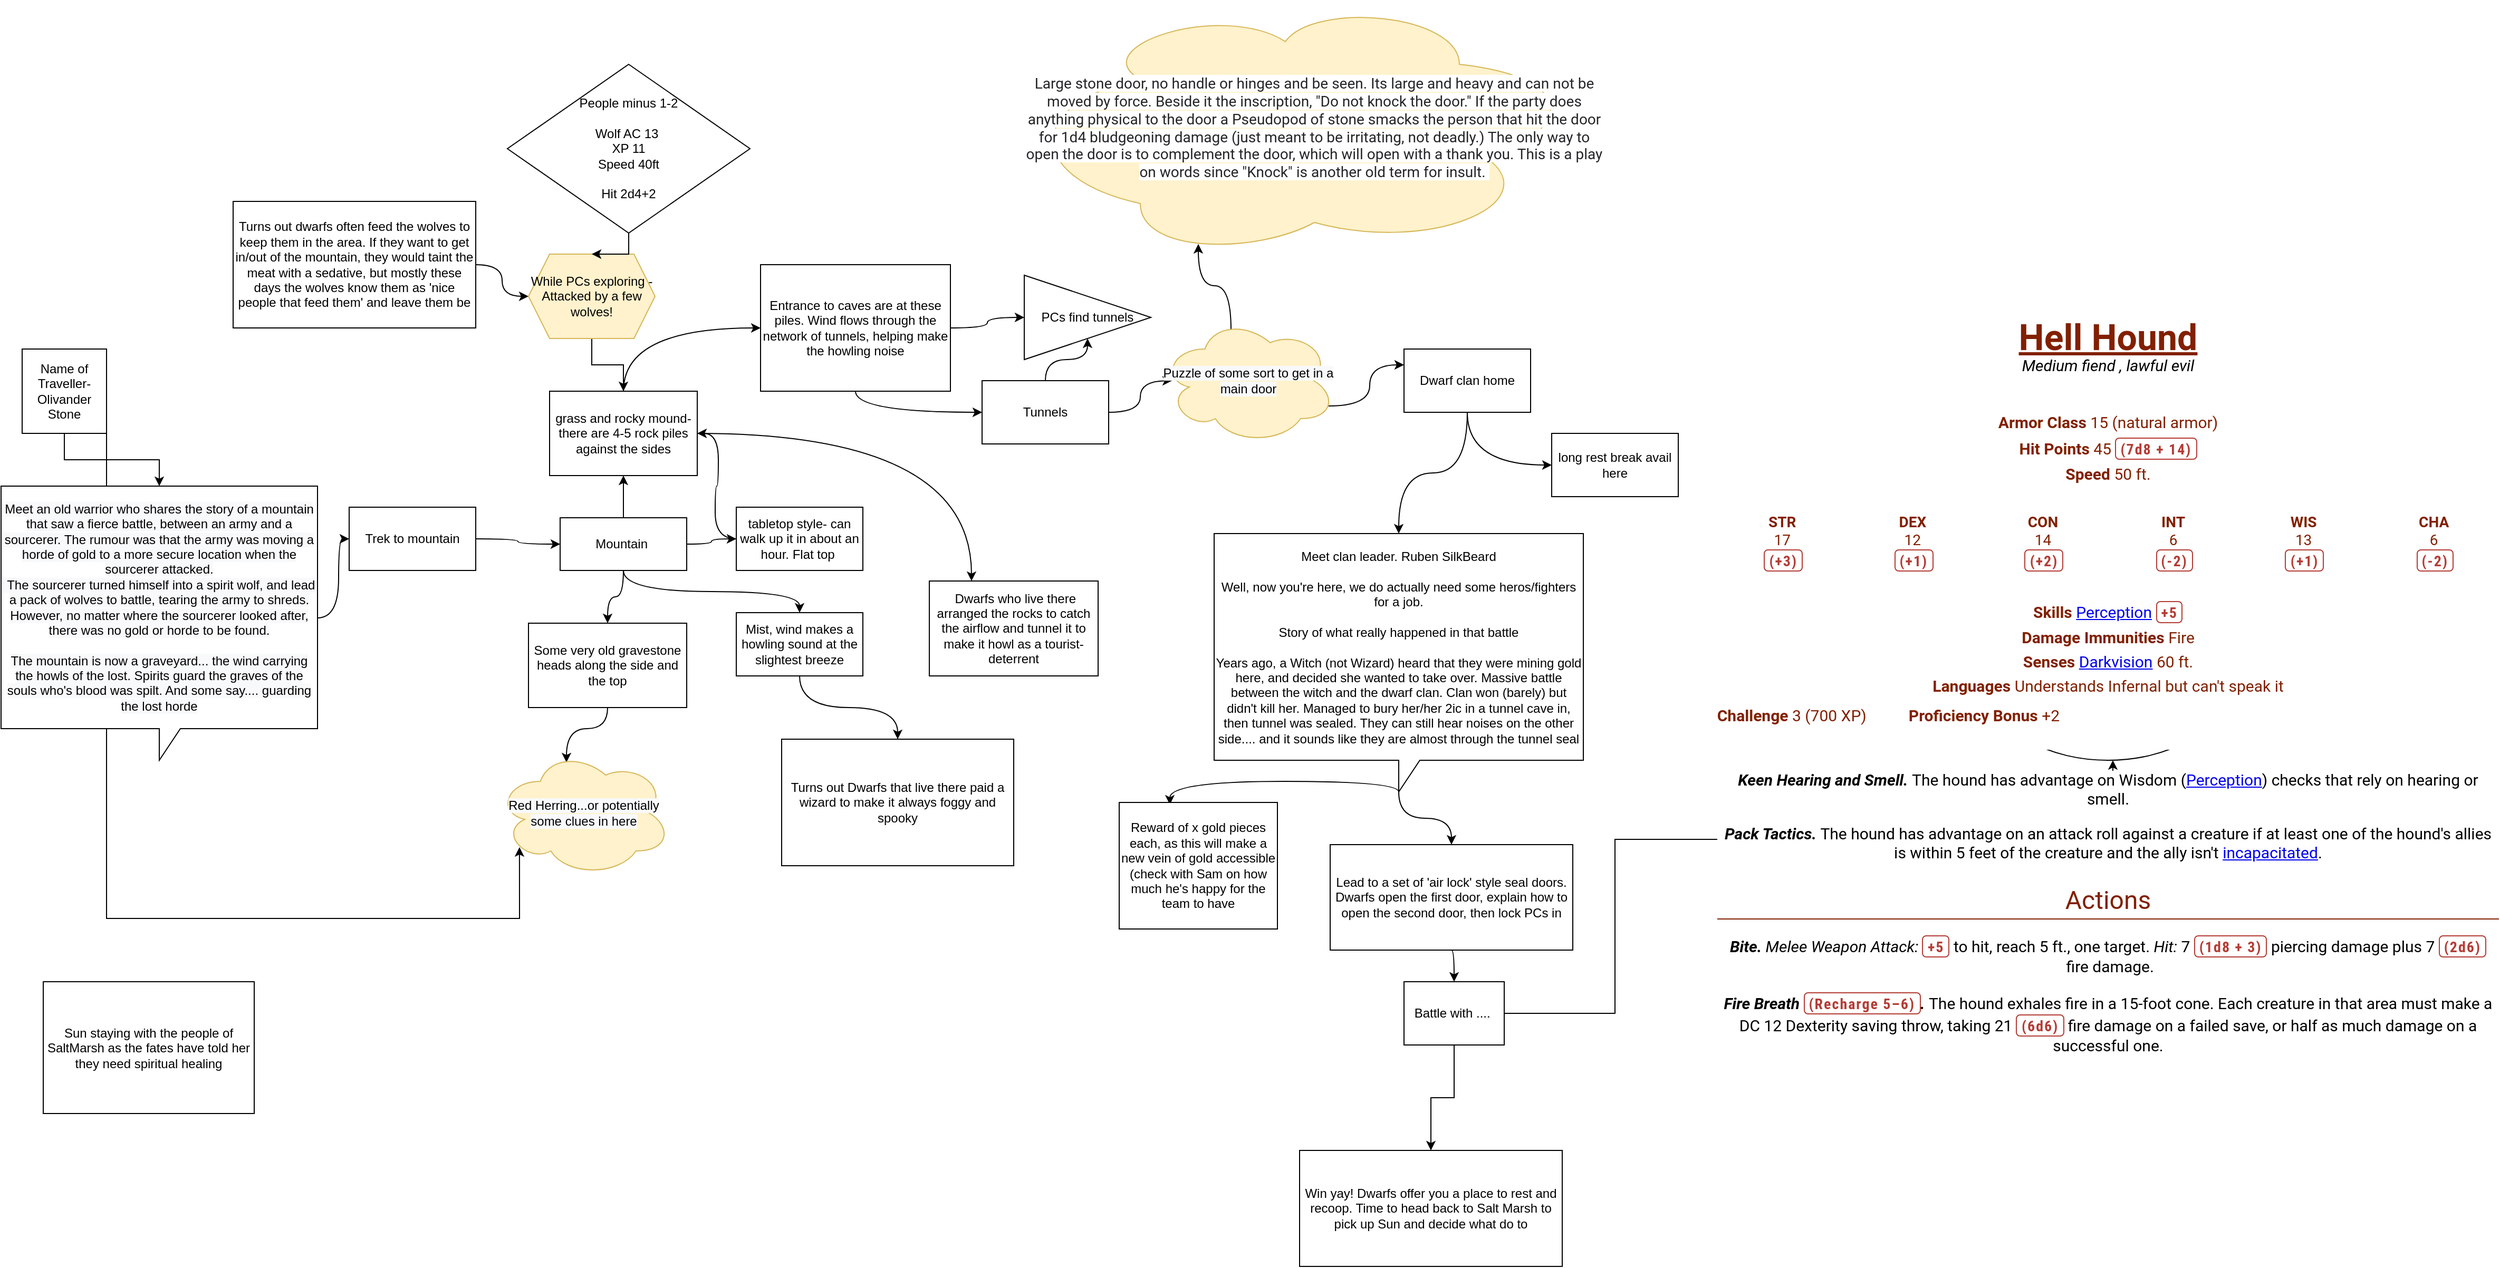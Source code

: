 <mxfile version="17.1.2" type="github">
  <diagram id="DZgxZvmLrZTOhhlUp9DQ" name="Page-1">
    <mxGraphModel dx="1635" dy="2036" grid="1" gridSize="10" guides="1" tooltips="1" connect="1" arrows="1" fold="1" page="1" pageScale="1" pageWidth="827" pageHeight="1169" math="0" shadow="0">
      <root>
        <mxCell id="0" />
        <mxCell id="1" parent="0" />
        <mxCell id="25u9K3X81Mbi-f4htGCc-3" style="edgeStyle=orthogonalEdgeStyle;rounded=0;orthogonalLoop=1;jettySize=auto;html=1;exitX=1;exitY=0.75;exitDx=0;exitDy=0;entryX=0.13;entryY=0.77;entryDx=0;entryDy=0;entryPerimeter=0;" edge="1" parent="1" source="25u9K3X81Mbi-f4htGCc-1" target="lT_rciikWXpVZR0L5w_a-26">
          <mxGeometry relative="1" as="geometry">
            <Array as="points">
              <mxPoint x="110" y="480" />
              <mxPoint x="502" y="480" />
            </Array>
          </mxGeometry>
        </mxCell>
        <mxCell id="lT_rciikWXpVZR0L5w_a-5" style="edgeStyle=orthogonalEdgeStyle;rounded=0;orthogonalLoop=1;jettySize=auto;html=1;exitX=0;exitY=0;exitDx=300;exitDy=125;entryX=0;entryY=0.5;entryDx=0;entryDy=0;curved=1;exitPerimeter=0;" parent="1" source="lT_rciikWXpVZR0L5w_a-31" target="lT_rciikWXpVZR0L5w_a-2" edge="1">
          <mxGeometry relative="1" as="geometry">
            <mxPoint x="300" y="155" as="sourcePoint" />
          </mxGeometry>
        </mxCell>
        <mxCell id="lT_rciikWXpVZR0L5w_a-6" style="edgeStyle=orthogonalEdgeStyle;rounded=0;orthogonalLoop=1;jettySize=auto;html=1;exitX=1;exitY=0.5;exitDx=0;exitDy=0;entryX=0;entryY=0.5;entryDx=0;entryDy=0;curved=1;" parent="1" source="lT_rciikWXpVZR0L5w_a-2" target="lT_rciikWXpVZR0L5w_a-7" edge="1">
          <mxGeometry relative="1" as="geometry">
            <mxPoint x="500" y="120" as="targetPoint" />
          </mxGeometry>
        </mxCell>
        <mxCell id="lT_rciikWXpVZR0L5w_a-2" value="&amp;nbsp;Trek to mountain&amp;nbsp;" style="whiteSpace=wrap;html=1;" parent="1" vertex="1">
          <mxGeometry x="340" y="90" width="120" height="60" as="geometry" />
        </mxCell>
        <mxCell id="lT_rciikWXpVZR0L5w_a-18" style="edgeStyle=orthogonalEdgeStyle;curved=1;rounded=0;orthogonalLoop=1;jettySize=auto;html=1;exitX=0.5;exitY=0;exitDx=0;exitDy=0;entryX=0;entryY=0.5;entryDx=0;entryDy=0;" parent="1" source="lT_rciikWXpVZR0L5w_a-3" target="lT_rciikWXpVZR0L5w_a-17" edge="1">
          <mxGeometry relative="1" as="geometry" />
        </mxCell>
        <mxCell id="lT_rciikWXpVZR0L5w_a-20" style="edgeStyle=orthogonalEdgeStyle;curved=1;rounded=0;orthogonalLoop=1;jettySize=auto;html=1;exitX=1;exitY=0.5;exitDx=0;exitDy=0;entryX=0.25;entryY=0;entryDx=0;entryDy=0;" parent="1" source="lT_rciikWXpVZR0L5w_a-3" target="lT_rciikWXpVZR0L5w_a-19" edge="1">
          <mxGeometry relative="1" as="geometry" />
        </mxCell>
        <mxCell id="lT_rciikWXpVZR0L5w_a-3" value="grass and rocky mound- there are 4-5 rock piles against the sides" style="whiteSpace=wrap;html=1;" parent="1" vertex="1">
          <mxGeometry x="530" y="-20" width="140" height="80" as="geometry" />
        </mxCell>
        <mxCell id="lT_rciikWXpVZR0L5w_a-25" style="edgeStyle=orthogonalEdgeStyle;curved=1;rounded=0;orthogonalLoop=1;jettySize=auto;html=1;exitX=0.5;exitY=1;exitDx=0;exitDy=0;entryX=0.4;entryY=0.1;entryDx=0;entryDy=0;entryPerimeter=0;" parent="1" source="lT_rciikWXpVZR0L5w_a-4" target="lT_rciikWXpVZR0L5w_a-26" edge="1">
          <mxGeometry relative="1" as="geometry">
            <mxPoint x="585" y="320" as="targetPoint" />
          </mxGeometry>
        </mxCell>
        <mxCell id="lT_rciikWXpVZR0L5w_a-4" value="Some very old gravestone heads along the side and the top" style="whiteSpace=wrap;html=1;" parent="1" vertex="1">
          <mxGeometry x="510" y="200" width="150" height="80" as="geometry" />
        </mxCell>
        <mxCell id="lT_rciikWXpVZR0L5w_a-11" style="edgeStyle=orthogonalEdgeStyle;rounded=0;orthogonalLoop=1;jettySize=auto;html=1;entryX=0.5;entryY=1;entryDx=0;entryDy=0;" parent="1" source="lT_rciikWXpVZR0L5w_a-7" target="lT_rciikWXpVZR0L5w_a-3" edge="1">
          <mxGeometry relative="1" as="geometry" />
        </mxCell>
        <mxCell id="lT_rciikWXpVZR0L5w_a-12" style="edgeStyle=orthogonalEdgeStyle;rounded=0;orthogonalLoop=1;jettySize=auto;html=1;exitX=1;exitY=0.5;exitDx=0;exitDy=0;entryX=0;entryY=0.5;entryDx=0;entryDy=0;curved=1;" parent="1" source="lT_rciikWXpVZR0L5w_a-7" target="lT_rciikWXpVZR0L5w_a-8" edge="1">
          <mxGeometry relative="1" as="geometry" />
        </mxCell>
        <mxCell id="lT_rciikWXpVZR0L5w_a-13" style="edgeStyle=orthogonalEdgeStyle;curved=1;rounded=0;orthogonalLoop=1;jettySize=auto;html=1;exitX=0.5;exitY=1;exitDx=0;exitDy=0;" parent="1" source="lT_rciikWXpVZR0L5w_a-7" target="lT_rciikWXpVZR0L5w_a-9" edge="1">
          <mxGeometry relative="1" as="geometry" />
        </mxCell>
        <mxCell id="lT_rciikWXpVZR0L5w_a-14" style="edgeStyle=orthogonalEdgeStyle;curved=1;rounded=0;orthogonalLoop=1;jettySize=auto;html=1;exitX=0.5;exitY=1;exitDx=0;exitDy=0;entryX=0.5;entryY=0;entryDx=0;entryDy=0;" parent="1" source="lT_rciikWXpVZR0L5w_a-7" target="lT_rciikWXpVZR0L5w_a-4" edge="1">
          <mxGeometry relative="1" as="geometry" />
        </mxCell>
        <mxCell id="lT_rciikWXpVZR0L5w_a-7" value="Mountain&amp;nbsp;" style="whiteSpace=wrap;html=1;" parent="1" vertex="1">
          <mxGeometry x="540" y="100" width="120" height="50" as="geometry" />
        </mxCell>
        <mxCell id="lT_rciikWXpVZR0L5w_a-10" style="edgeStyle=orthogonalEdgeStyle;rounded=0;orthogonalLoop=1;jettySize=auto;html=1;entryX=1;entryY=0.5;entryDx=0;entryDy=0;curved=1;" parent="1" source="lT_rciikWXpVZR0L5w_a-8" target="lT_rciikWXpVZR0L5w_a-3" edge="1">
          <mxGeometry relative="1" as="geometry" />
        </mxCell>
        <mxCell id="lT_rciikWXpVZR0L5w_a-8" value="&lt;span&gt;tabletop style- can walk up it in about an hour. Flat top&amp;nbsp;&lt;/span&gt;" style="whiteSpace=wrap;html=1;" parent="1" vertex="1">
          <mxGeometry x="707" y="90" width="120" height="60" as="geometry" />
        </mxCell>
        <mxCell id="lT_rciikWXpVZR0L5w_a-16" style="edgeStyle=orthogonalEdgeStyle;curved=1;rounded=0;orthogonalLoop=1;jettySize=auto;html=1;exitX=0.5;exitY=1;exitDx=0;exitDy=0;" parent="1" source="lT_rciikWXpVZR0L5w_a-9" target="lT_rciikWXpVZR0L5w_a-15" edge="1">
          <mxGeometry relative="1" as="geometry" />
        </mxCell>
        <mxCell id="lT_rciikWXpVZR0L5w_a-9" value="&lt;span&gt;Mist, wind makes a howling sound at the slightest breeze&lt;/span&gt;" style="whiteSpace=wrap;html=1;" parent="1" vertex="1">
          <mxGeometry x="707" y="190" width="120" height="60" as="geometry" />
        </mxCell>
        <mxCell id="lT_rciikWXpVZR0L5w_a-15" value="Turns out Dwarfs that live there paid a wizard to make it always foggy and spooky" style="whiteSpace=wrap;html=1;" parent="1" vertex="1">
          <mxGeometry x="750" y="310" width="220" height="120" as="geometry" />
        </mxCell>
        <mxCell id="lT_rciikWXpVZR0L5w_a-29" style="edgeStyle=orthogonalEdgeStyle;curved=1;rounded=0;orthogonalLoop=1;jettySize=auto;html=1;exitX=1;exitY=0.5;exitDx=0;exitDy=0;entryX=0;entryY=0.5;entryDx=0;entryDy=0;" parent="1" source="lT_rciikWXpVZR0L5w_a-17" target="lT_rciikWXpVZR0L5w_a-33" edge="1">
          <mxGeometry relative="1" as="geometry">
            <mxPoint x="960" y="-80" as="targetPoint" />
          </mxGeometry>
        </mxCell>
        <mxCell id="lT_rciikWXpVZR0L5w_a-34" style="edgeStyle=orthogonalEdgeStyle;curved=1;rounded=0;orthogonalLoop=1;jettySize=auto;html=1;exitX=0.5;exitY=1;exitDx=0;exitDy=0;entryX=0;entryY=0.5;entryDx=0;entryDy=0;" parent="1" source="lT_rciikWXpVZR0L5w_a-17" target="lT_rciikWXpVZR0L5w_a-32" edge="1">
          <mxGeometry relative="1" as="geometry" />
        </mxCell>
        <mxCell id="lT_rciikWXpVZR0L5w_a-17" value="Entrance to caves are at these piles. Wind flows through the network of tunnels, helping make the howling noise" style="whiteSpace=wrap;html=1;" parent="1" vertex="1">
          <mxGeometry x="730" y="-140" width="180" height="120" as="geometry" />
        </mxCell>
        <mxCell id="lT_rciikWXpVZR0L5w_a-19" value="&lt;span&gt;&amp;nbsp;Dwarfs who live there arranged the rocks to catch the airflow and tunnel it to make it howl as a tourist-deterrent&lt;/span&gt;" style="whiteSpace=wrap;html=1;" parent="1" vertex="1">
          <mxGeometry x="890" y="160" width="160" height="90" as="geometry" />
        </mxCell>
        <mxCell id="BI6YwM43zffdEftrSmB3-3" style="edgeStyle=orthogonalEdgeStyle;rounded=0;orthogonalLoop=1;jettySize=auto;html=1;exitX=0.5;exitY=1;exitDx=0;exitDy=0;entryX=0.5;entryY=0;entryDx=0;entryDy=0;" parent="1" source="lT_rciikWXpVZR0L5w_a-22" target="lT_rciikWXpVZR0L5w_a-3" edge="1">
          <mxGeometry relative="1" as="geometry" />
        </mxCell>
        <mxCell id="lT_rciikWXpVZR0L5w_a-22" value="While PCs exploring - Attacked by a few wolves!" style="shape=hexagon;perimeter=hexagonPerimeter2;whiteSpace=wrap;html=1;fixedSize=1;fillColor=#fff2cc;strokeColor=#d6b656;" parent="1" vertex="1">
          <mxGeometry x="510" y="-150" width="120" height="80" as="geometry" />
        </mxCell>
        <mxCell id="lT_rciikWXpVZR0L5w_a-26" value="&lt;span style=&quot;color: rgb(0, 0, 0); font-family: helvetica; font-size: 12px; font-style: normal; font-weight: 400; letter-spacing: normal; text-align: center; text-indent: 0px; text-transform: none; word-spacing: 0px; background-color: rgb(248, 249, 250); display: inline; float: none;&quot;&gt;Red Herring...or potentially some clues in here&lt;/span&gt;" style="ellipse;shape=cloud;whiteSpace=wrap;html=1;fillColor=#fff2cc;strokeColor=#d6b656;" parent="1" vertex="1">
          <mxGeometry x="480" y="320" width="165" height="120" as="geometry" />
        </mxCell>
        <mxCell id="lT_rciikWXpVZR0L5w_a-35" style="edgeStyle=orthogonalEdgeStyle;curved=1;rounded=0;orthogonalLoop=1;jettySize=auto;html=1;exitX=0.5;exitY=0;exitDx=0;exitDy=0;entryX=0.5;entryY=1;entryDx=0;entryDy=0;" parent="1" source="lT_rciikWXpVZR0L5w_a-32" target="lT_rciikWXpVZR0L5w_a-33" edge="1">
          <mxGeometry relative="1" as="geometry" />
        </mxCell>
        <mxCell id="lT_rciikWXpVZR0L5w_a-31" value="&lt;span style=&quot;color: rgb(0 , 0 , 0) ; font-family: &amp;#34;helvetica&amp;#34; ; font-size: 12px ; font-style: normal ; font-weight: 400 ; letter-spacing: normal ; text-align: center ; text-indent: 0px ; text-transform: none ; word-spacing: 0px ; background-color: rgb(248 , 249 , 250) ; display: inline ; float: none&quot;&gt;Meet an old warrior who shares the story of a mountain that saw a fierce battle, between an army and a sourcerer. The rumour was that the army was moving a horde of gold to a more secure location when the sourcerer&amp;nbsp;attacked.&lt;/span&gt;&lt;br style=&quot;color: rgb(0 , 0 , 0) ; font-family: &amp;#34;helvetica&amp;#34; ; font-size: 12px ; font-style: normal ; font-weight: 400 ; letter-spacing: normal ; text-align: center ; text-indent: 0px ; text-transform: none ; word-spacing: 0px ; background-color: rgb(248 , 249 , 250)&quot;&gt;&lt;span style=&quot;color: rgb(0 , 0 , 0) ; font-family: &amp;#34;helvetica&amp;#34; ; font-size: 12px ; font-style: normal ; font-weight: 400 ; letter-spacing: normal ; text-align: center ; text-indent: 0px ; text-transform: none ; word-spacing: 0px ; background-color: rgb(248 , 249 , 250) ; display: inline ; float: none&quot;&gt;&amp;nbsp;The sourcerer&amp;nbsp;turned himself into a spirit wolf, and lead a pack of wolves to battle, tearing the army to shreds. However, no matter where the sourcerer&amp;nbsp;looked after, there was no gold or horde to be found.&lt;/span&gt;&lt;br style=&quot;color: rgb(0 , 0 , 0) ; font-family: &amp;#34;helvetica&amp;#34; ; font-size: 12px ; font-style: normal ; font-weight: 400 ; letter-spacing: normal ; text-align: center ; text-indent: 0px ; text-transform: none ; word-spacing: 0px ; background-color: rgb(248 , 249 , 250)&quot;&gt;&lt;br style=&quot;color: rgb(0 , 0 , 0) ; font-family: &amp;#34;helvetica&amp;#34; ; font-size: 12px ; font-style: normal ; font-weight: 400 ; letter-spacing: normal ; text-align: center ; text-indent: 0px ; text-transform: none ; word-spacing: 0px ; background-color: rgb(248 , 249 , 250)&quot;&gt;&lt;span style=&quot;color: rgb(0 , 0 , 0) ; font-family: &amp;#34;helvetica&amp;#34; ; font-size: 12px ; font-style: normal ; font-weight: 400 ; letter-spacing: normal ; text-align: center ; text-indent: 0px ; text-transform: none ; word-spacing: 0px ; background-color: rgb(248 , 249 , 250) ; display: inline ; float: none&quot;&gt;The mountain is now a graveyard... the wind carrying the howls of the lost. Spirits guard the graves of the souls who&#39;s blood was spilt. And some say.... guarding the lost horde&lt;/span&gt;" style="shape=callout;whiteSpace=wrap;html=1;perimeter=calloutPerimeter;" parent="1" vertex="1">
          <mxGeometry x="10" y="70" width="300" height="260" as="geometry" />
        </mxCell>
        <mxCell id="lT_rciikWXpVZR0L5w_a-40" style="edgeStyle=orthogonalEdgeStyle;curved=1;rounded=0;orthogonalLoop=1;jettySize=auto;html=1;exitX=1;exitY=0.5;exitDx=0;exitDy=0;" parent="1" source="lT_rciikWXpVZR0L5w_a-32" edge="1">
          <mxGeometry relative="1" as="geometry">
            <mxPoint x="1120" y="-30" as="targetPoint" />
          </mxGeometry>
        </mxCell>
        <mxCell id="lT_rciikWXpVZR0L5w_a-32" value="Tunnels" style="rounded=0;whiteSpace=wrap;html=1;" parent="1" vertex="1">
          <mxGeometry x="940" y="-30" width="120" height="60" as="geometry" />
        </mxCell>
        <mxCell id="lT_rciikWXpVZR0L5w_a-33" value="PCs find tunnels" style="triangle;whiteSpace=wrap;html=1;" parent="1" vertex="1">
          <mxGeometry x="980" y="-130" width="120" height="80" as="geometry" />
        </mxCell>
        <mxCell id="lT_rciikWXpVZR0L5w_a-45" style="edgeStyle=orthogonalEdgeStyle;curved=1;rounded=0;orthogonalLoop=1;jettySize=auto;html=1;exitX=0.5;exitY=1;exitDx=0;exitDy=0;entryX=0.5;entryY=0;entryDx=0;entryDy=0;entryPerimeter=0;" parent="1" source="lT_rciikWXpVZR0L5w_a-36" target="lT_rciikWXpVZR0L5w_a-37" edge="1">
          <mxGeometry relative="1" as="geometry" />
        </mxCell>
        <mxCell id="lT_rciikWXpVZR0L5w_a-50" style="edgeStyle=orthogonalEdgeStyle;curved=1;rounded=0;orthogonalLoop=1;jettySize=auto;html=1;exitX=0.5;exitY=1;exitDx=0;exitDy=0;entryX=0;entryY=0.5;entryDx=0;entryDy=0;" parent="1" source="lT_rciikWXpVZR0L5w_a-36" target="lT_rciikWXpVZR0L5w_a-49" edge="1">
          <mxGeometry relative="1" as="geometry" />
        </mxCell>
        <mxCell id="lT_rciikWXpVZR0L5w_a-36" value="Dwarf clan home" style="rounded=0;whiteSpace=wrap;html=1;" parent="1" vertex="1">
          <mxGeometry x="1340" y="-60" width="120" height="60" as="geometry" />
        </mxCell>
        <mxCell id="lT_rciikWXpVZR0L5w_a-47" style="edgeStyle=orthogonalEdgeStyle;curved=1;rounded=0;orthogonalLoop=1;jettySize=auto;html=1;exitX=0;exitY=0;exitDx=175;exitDy=245;exitPerimeter=0;entryX=0.32;entryY=0.017;entryDx=0;entryDy=0;entryPerimeter=0;" parent="1" source="lT_rciikWXpVZR0L5w_a-37" target="lT_rciikWXpVZR0L5w_a-46" edge="1">
          <mxGeometry relative="1" as="geometry">
            <Array as="points">
              <mxPoint x="1335" y="350" />
              <mxPoint x="1118" y="350" />
            </Array>
          </mxGeometry>
        </mxCell>
        <mxCell id="lT_rciikWXpVZR0L5w_a-53" style="edgeStyle=orthogonalEdgeStyle;curved=1;rounded=0;orthogonalLoop=1;jettySize=auto;html=1;exitX=0;exitY=0;exitDx=175;exitDy=245;exitPerimeter=0;entryX=0.5;entryY=0;entryDx=0;entryDy=0;" parent="1" source="lT_rciikWXpVZR0L5w_a-37" target="lT_rciikWXpVZR0L5w_a-51" edge="1">
          <mxGeometry relative="1" as="geometry" />
        </mxCell>
        <mxCell id="lT_rciikWXpVZR0L5w_a-37" value="Meet clan leader. Ruben SilkBeard&lt;br&gt;&lt;br&gt;Well, now you&#39;re here, we do actually need some heros/fighters for a job.&lt;br&gt;&lt;br&gt;Story of what really happened in that battle&lt;br&gt;&lt;br&gt;Years ago, a Witch (not Wizard) heard that they were mining gold here, and decided she wanted to take over. Massive battle between the witch and the dwarf clan. Clan won (barely) but didn&#39;t kill her. Managed to bury her/her 2ic in a tunnel cave in, then tunnel was sealed. They can still hear noises on the other side.... and it sounds like they are almost through the tunnel seal" style="shape=callout;whiteSpace=wrap;html=1;perimeter=calloutPerimeter;" parent="1" vertex="1">
          <mxGeometry x="1160" y="115" width="350" height="245" as="geometry" />
        </mxCell>
        <mxCell id="lT_rciikWXpVZR0L5w_a-39" style="edgeStyle=orthogonalEdgeStyle;curved=1;rounded=0;orthogonalLoop=1;jettySize=auto;html=1;exitX=1;exitY=0.5;exitDx=0;exitDy=0;" parent="1" source="lT_rciikWXpVZR0L5w_a-38" target="lT_rciikWXpVZR0L5w_a-22" edge="1">
          <mxGeometry relative="1" as="geometry" />
        </mxCell>
        <mxCell id="lT_rciikWXpVZR0L5w_a-38" value="Turns out dwarfs often feed the wolves to keep them in the area. If they want to get in/out of the mountain, they would taint the meat with a sedative, but mostly these days the wolves know them as &#39;nice people that feed them&#39; and leave them be" style="rounded=0;whiteSpace=wrap;html=1;" parent="1" vertex="1">
          <mxGeometry x="230" y="-200" width="230" height="120" as="geometry" />
        </mxCell>
        <mxCell id="lT_rciikWXpVZR0L5w_a-42" style="edgeStyle=orthogonalEdgeStyle;curved=1;rounded=0;orthogonalLoop=1;jettySize=auto;html=1;exitX=0.96;exitY=0.7;exitDx=0;exitDy=0;exitPerimeter=0;entryX=0;entryY=0.25;entryDx=0;entryDy=0;" parent="1" source="lT_rciikWXpVZR0L5w_a-41" target="lT_rciikWXpVZR0L5w_a-36" edge="1">
          <mxGeometry relative="1" as="geometry" />
        </mxCell>
        <mxCell id="lT_rciikWXpVZR0L5w_a-44" style="edgeStyle=orthogonalEdgeStyle;curved=1;rounded=0;orthogonalLoop=1;jettySize=auto;html=1;exitX=0.4;exitY=0.1;exitDx=0;exitDy=0;exitPerimeter=0;entryX=0.96;entryY=0.7;entryDx=0;entryDy=0;entryPerimeter=0;" parent="1" source="lT_rciikWXpVZR0L5w_a-41" target="lT_rciikWXpVZR0L5w_a-43" edge="1">
          <mxGeometry relative="1" as="geometry" />
        </mxCell>
        <mxCell id="lT_rciikWXpVZR0L5w_a-41" value="&lt;span style=&quot;color: rgb(0 , 0 , 0) ; font-family: &amp;#34;helvetica&amp;#34; ; font-size: 12px ; font-style: normal ; font-weight: 400 ; letter-spacing: normal ; text-align: center ; text-indent: 0px ; text-transform: none ; word-spacing: 0px ; background-color: rgb(248 , 249 , 250) ; display: inline ; float: none&quot;&gt;Puzzle of some sort to get in a main door&lt;/span&gt;" style="ellipse;shape=cloud;whiteSpace=wrap;html=1;fillColor=#fff2cc;strokeColor=#d6b656;" parent="1" vertex="1">
          <mxGeometry x="1110" y="-90" width="165" height="120" as="geometry" />
        </mxCell>
        <mxCell id="lT_rciikWXpVZR0L5w_a-43" value="&lt;span style=&quot;color: rgb(36 , 37 , 39) ; font-family: &amp;#34;roboto&amp;#34; , &amp;#34;helvetica&amp;#34; , sans-serif ; font-size: 14px ; text-align: left ; background-color: rgb(255 , 255 , 255)&quot;&gt;Large stone door, no handle or hinges and be seen. Its large and heavy and can not be moved by force. Beside it the inscription, &quot;Do not knock the door.&quot; If the party does anything physical to the door a Pseudopod of stone smacks the person that hit the door for 1d4 bludgeoning damage (just meant to be irritating, not deadly.) The only way to open the door is to complement the door, which will open with a thank you. This is a play on words since &quot;Knock&quot; is another old term for insult.&amp;nbsp;&lt;/span&gt;" style="ellipse;shape=cloud;whiteSpace=wrap;html=1;direction=south;fillColor=#fff2cc;strokeColor=#d6b656;" parent="1" vertex="1">
          <mxGeometry x="980" y="-390" width="550" height="240" as="geometry" />
        </mxCell>
        <mxCell id="lT_rciikWXpVZR0L5w_a-46" value="Reward of x gold pieces each, as this will make a new vein of gold accessible (check with Sam on how much he&#39;s happy for the team to have" style="whiteSpace=wrap;html=1;" parent="1" vertex="1">
          <mxGeometry x="1070" y="370" width="150" height="120" as="geometry" />
        </mxCell>
        <mxCell id="lT_rciikWXpVZR0L5w_a-49" value="long rest break avail here" style="whiteSpace=wrap;html=1;" parent="1" vertex="1">
          <mxGeometry x="1480" y="20" width="120" height="60" as="geometry" />
        </mxCell>
        <mxCell id="lT_rciikWXpVZR0L5w_a-54" style="edgeStyle=orthogonalEdgeStyle;curved=1;rounded=0;orthogonalLoop=1;jettySize=auto;html=1;exitX=0.5;exitY=1;exitDx=0;exitDy=0;entryX=0.5;entryY=0;entryDx=0;entryDy=0;" parent="1" source="lT_rciikWXpVZR0L5w_a-51" target="lT_rciikWXpVZR0L5w_a-52" edge="1">
          <mxGeometry relative="1" as="geometry" />
        </mxCell>
        <mxCell id="lT_rciikWXpVZR0L5w_a-51" value="Lead to a set of &#39;air lock&#39; style seal doors. Dwarfs open the first door, explain how to open the second door, then lock PCs in" style="whiteSpace=wrap;html=1;" parent="1" vertex="1">
          <mxGeometry x="1270" y="410" width="230" height="100" as="geometry" />
        </mxCell>
        <mxCell id="BI6YwM43zffdEftrSmB3-7" style="edgeStyle=orthogonalEdgeStyle;rounded=0;orthogonalLoop=1;jettySize=auto;html=1;exitX=0;exitY=0.5;exitDx=0;exitDy=0;" parent="1" source="lT_rciikWXpVZR0L5w_a-52" target="BI6YwM43zffdEftrSmB3-6" edge="1">
          <mxGeometry relative="1" as="geometry">
            <Array as="points">
              <mxPoint x="1540" y="570" />
              <mxPoint x="1540" y="405" />
              <mxPoint x="2012" y="405" />
            </Array>
          </mxGeometry>
        </mxCell>
        <mxCell id="25u9K3X81Mbi-f4htGCc-6" style="edgeStyle=orthogonalEdgeStyle;rounded=0;orthogonalLoop=1;jettySize=auto;html=1;exitX=0.5;exitY=1;exitDx=0;exitDy=0;" edge="1" parent="1" source="lT_rciikWXpVZR0L5w_a-52" target="25u9K3X81Mbi-f4htGCc-5">
          <mxGeometry relative="1" as="geometry" />
        </mxCell>
        <mxCell id="lT_rciikWXpVZR0L5w_a-52" value="Battle with ....&amp;nbsp;" style="whiteSpace=wrap;html=1;" parent="1" vertex="1">
          <mxGeometry x="1340" y="540" width="95" height="60" as="geometry" />
        </mxCell>
        <mxCell id="BI6YwM43zffdEftrSmB3-2" style="edgeStyle=orthogonalEdgeStyle;rounded=0;orthogonalLoop=1;jettySize=auto;html=1;exitX=0.5;exitY=1;exitDx=0;exitDy=0;entryX=0.5;entryY=0;entryDx=0;entryDy=0;" parent="1" source="BI6YwM43zffdEftrSmB3-1" target="lT_rciikWXpVZR0L5w_a-22" edge="1">
          <mxGeometry relative="1" as="geometry" />
        </mxCell>
        <mxCell id="BI6YwM43zffdEftrSmB3-1" value="People minus 1-2&lt;br&gt;&lt;br&gt;Wolf AC 13&amp;nbsp;&lt;br&gt;XP 11&lt;br&gt;Speed 40ft&lt;br&gt;&lt;br&gt;Hit 2d4+2" style="rhombus;whiteSpace=wrap;html=1;" parent="1" vertex="1">
          <mxGeometry x="490" y="-330" width="230" height="160" as="geometry" />
        </mxCell>
        <mxCell id="BI6YwM43zffdEftrSmB3-6" value="&lt;div class=&quot;mon-stat-block__header&quot; style=&quot;box-sizing: border-box ; line-height: 1.1 ; font-family: &amp;#34;scala sans offc&amp;#34; , &amp;#34;roboto&amp;#34; , &amp;#34;open sans&amp;#34; , &amp;#34;helvetica&amp;#34; , sans-serif ; font-size: 15px ; background-color: rgb(255 , 255 , 255)&quot;&gt;&lt;div class=&quot;mon-stat-block__name&quot; style=&quot;box-sizing: border-box ; font-weight: 700 ; font-size: 34px ; font-family: &amp;#34;mrseavessmallcaps&amp;#34; , &amp;#34;roboto&amp;#34; , &amp;#34;open sans&amp;#34; , &amp;#34;helvetica&amp;#34; , sans-serif ; color: rgb(130 , 32 , 0)&quot;&gt;&lt;a class=&quot;mon-stat-block__name-link&quot; href=&quot;https://www.dndbeyond.com/monsters/hell-hound&quot; target=&quot;_blank&quot; style=&quot;box-sizing: border-box ; color: rgb(130 , 32 , 0)&quot;&gt;Hell Hound&lt;/a&gt;&lt;/div&gt;&lt;div class=&quot;mon-stat-block__meta&quot; style=&quot;box-sizing: border-box ; font-style: italic ; margin-bottom: 15px&quot;&gt;Medium fiend , lawful evil&lt;/div&gt;&lt;div class=&quot;mon-stat-block__separator&quot; style=&quot;box-sizing: border-box&quot;&gt;&lt;img class=&quot;mon-stat-block__separator-img&quot; alt=&quot;&quot; src=&quot;https://media-waterdeep.cursecdn.com/file-attachments/0/579/stat-block-header-bar.svg&quot; style=&quot;box-sizing: border-box ; max-width: 100% ; min-height: 10px&quot;&gt;&lt;/div&gt;&lt;/div&gt;&lt;div class=&quot;mon-stat-block__attributes&quot; style=&quot;box-sizing: border-box ; font-family: &amp;#34;scala sans offc&amp;#34; , &amp;#34;roboto&amp;#34; , &amp;#34;open sans&amp;#34; , &amp;#34;helvetica&amp;#34; , sans-serif ; font-size: 15px ; background-color: rgb(255 , 255 , 255)&quot;&gt;&lt;div class=&quot;mon-stat-block__attribute&quot; style=&quot;box-sizing: border-box ; margin: 5px 0px ; color: rgb(130 , 32 , 0) ; line-height: 1.2&quot;&gt;&lt;span class=&quot;mon-stat-block__attribute-label&quot; style=&quot;box-sizing: border-box ; font-weight: 700&quot;&gt;Armor Class&lt;/span&gt;&amp;nbsp;&lt;span class=&quot;mon-stat-block__attribute-value&quot; style=&quot;box-sizing: border-box&quot;&gt;&lt;span class=&quot;mon-stat-block__attribute-data-value&quot; style=&quot;box-sizing: border-box&quot;&gt;15&lt;/span&gt;&amp;nbsp;&lt;span class=&quot;mon-stat-block__attribute-data-extra&quot; style=&quot;box-sizing: border-box&quot;&gt;(natural armor)&lt;/span&gt;&lt;/span&gt;&lt;/div&gt;&lt;div class=&quot;mon-stat-block__attribute&quot; style=&quot;box-sizing: border-box ; margin: 5px 0px ; color: rgb(130 , 32 , 0) ; line-height: 1.2&quot;&gt;&lt;span class=&quot;mon-stat-block__attribute-label&quot; style=&quot;box-sizing: border-box ; font-weight: 700&quot;&gt;Hit Points&lt;/span&gt;&amp;nbsp;&lt;span class=&quot;mon-stat-block__attribute-data&quot; style=&quot;box-sizing: border-box&quot;&gt;&lt;span class=&quot;mon-stat-block__attribute-data-value&quot; style=&quot;box-sizing: border-box&quot;&gt;45&lt;/span&gt;&amp;nbsp;&lt;span class=&quot;mon-stat-block__attribute-data-extra&quot; style=&quot;box-sizing: border-box&quot;&gt;&lt;button class=&quot;integrated-dice__container&quot; style=&quot;color: rgb(180 , 60 , 53) ; border-width: 1px ; border-style: solid ; border-color: rgb(180 , 60 , 53) ; border-radius: 4px ; background-color: rgb(255 , 255 , 255) ; font-size: 14px ; font-weight: 600 ; font-family: &amp;#34;roboto condensed&amp;#34; , &amp;#34;open sans&amp;#34; , &amp;#34;helvetica&amp;#34; , sans-serif ; line-height: 18px ; letter-spacing: 1px ; padding-right: 4px ; padding-bottom: 0px ; padding-left: 4px&quot;&gt;(7d8 + 14)&lt;/button&gt;&lt;/span&gt;&lt;/span&gt;&lt;/div&gt;&lt;div class=&quot;mon-stat-block__attribute&quot; style=&quot;box-sizing: border-box ; margin: 5px 0px ; color: rgb(130 , 32 , 0) ; line-height: 1.2&quot;&gt;&lt;span class=&quot;mon-stat-block__attribute-label&quot; style=&quot;box-sizing: border-box ; font-weight: 700&quot;&gt;Speed&lt;/span&gt;&amp;nbsp;&lt;span class=&quot;mon-stat-block__attribute-data&quot; style=&quot;box-sizing: border-box&quot;&gt;50 ft.&lt;/span&gt;&lt;/div&gt;&lt;/div&gt;&lt;div class=&quot;mon-stat-block__stat-block&quot; style=&quot;box-sizing: border-box ; font-family: &amp;#34;scala sans offc&amp;#34; , &amp;#34;roboto&amp;#34; , &amp;#34;open sans&amp;#34; , &amp;#34;helvetica&amp;#34; , sans-serif ; font-size: 15px ; background-color: rgb(255 , 255 , 255)&quot;&gt;&lt;div class=&quot;mon-stat-block__separator&quot; style=&quot;box-sizing: border-box&quot;&gt;&lt;img class=&quot;mon-stat-block__separator-img&quot; alt=&quot;&quot; src=&quot;https://media-waterdeep.cursecdn.com/file-attachments/0/579/stat-block-header-bar.svg&quot; style=&quot;box-sizing: border-box ; max-width: 100% ; min-height: 10px&quot;&gt;&lt;/div&gt;&lt;div class=&quot;ability-block&quot; style=&quot;box-sizing: border-box ; font-size: 14px ; display: flex ; margin: 0px ; color: rgb(130 , 32 , 0)&quot;&gt;&lt;div class=&quot;ability-block__stat ability-block__stat--str&quot; style=&quot;box-sizing: border-box ; width: 123.552px ; padding: 5px 0px ; text-align: center&quot;&gt;&lt;div class=&quot;ability-block__heading&quot; style=&quot;box-sizing: border-box ; font-weight: 700&quot;&gt;STR&lt;/div&gt;&lt;div class=&quot;ability-block__data&quot; style=&quot;box-sizing: border-box ; display: flex ; flex-direction: column ; align-items: center ; justify-content: center&quot;&gt;&lt;span class=&quot;ability-block__score&quot; style=&quot;box-sizing: border-box&quot;&gt;17&lt;/span&gt;&lt;span class=&quot;ability-block__modifier&quot; style=&quot;box-sizing: border-box ; margin-left: 2px&quot;&gt;&lt;button class=&quot;integrated-dice__container&quot; style=&quot;color: rgb(180 , 60 , 53) ; border-width: 1px ; border-style: solid ; border-color: rgb(180 , 60 , 53) ; border-radius: 4px ; background-color: rgb(255 , 255 , 255) ; font-size: 14px ; font-weight: 600 ; font-family: &amp;#34;roboto condensed&amp;#34; , &amp;#34;open sans&amp;#34; , &amp;#34;helvetica&amp;#34; , sans-serif ; line-height: 18px ; letter-spacing: 1px ; padding-right: 4px ; padding-bottom: 0px ; padding-left: 4px&quot;&gt;(+3)&lt;/button&gt;&lt;/span&gt;&lt;/div&gt;&lt;/div&gt;&lt;div class=&quot;ability-block__stat ability-block__stat--dex&quot; style=&quot;box-sizing: border-box ; width: 123.552px ; padding: 5px 0px ; text-align: center&quot;&gt;&lt;div class=&quot;ability-block__heading&quot; style=&quot;box-sizing: border-box ; font-weight: 700&quot;&gt;DEX&lt;/div&gt;&lt;div class=&quot;ability-block__data&quot; style=&quot;box-sizing: border-box ; display: flex ; flex-direction: column ; align-items: center ; justify-content: center&quot;&gt;&lt;span class=&quot;ability-block__score&quot; style=&quot;box-sizing: border-box&quot;&gt;12&lt;/span&gt;&lt;span class=&quot;ability-block__modifier&quot; style=&quot;box-sizing: border-box ; margin-left: 2px&quot;&gt;&lt;button class=&quot;integrated-dice__container&quot; style=&quot;color: rgb(180 , 60 , 53) ; border-width: 1px ; border-style: solid ; border-color: rgb(180 , 60 , 53) ; border-radius: 4px ; background-color: rgb(255 , 255 , 255) ; font-size: 14px ; font-weight: 600 ; font-family: &amp;#34;roboto condensed&amp;#34; , &amp;#34;open sans&amp;#34; , &amp;#34;helvetica&amp;#34; , sans-serif ; line-height: 18px ; letter-spacing: 1px ; padding-right: 4px ; padding-bottom: 0px ; padding-left: 4px&quot;&gt;(+1)&lt;/button&gt;&lt;/span&gt;&lt;/div&gt;&lt;/div&gt;&lt;div class=&quot;ability-block__stat ability-block__stat--con&quot; style=&quot;box-sizing: border-box ; width: 123.552px ; padding: 5px 0px ; text-align: center&quot;&gt;&lt;div class=&quot;ability-block__heading&quot; style=&quot;box-sizing: border-box ; font-weight: 700&quot;&gt;CON&lt;/div&gt;&lt;div class=&quot;ability-block__data&quot; style=&quot;box-sizing: border-box ; display: flex ; flex-direction: column ; align-items: center ; justify-content: center&quot;&gt;&lt;span class=&quot;ability-block__score&quot; style=&quot;box-sizing: border-box&quot;&gt;14&lt;/span&gt;&lt;span class=&quot;ability-block__modifier&quot; style=&quot;box-sizing: border-box ; margin-left: 2px&quot;&gt;&lt;button class=&quot;integrated-dice__container&quot; style=&quot;color: rgb(180 , 60 , 53) ; border-width: 1px ; border-style: solid ; border-color: rgb(180 , 60 , 53) ; border-radius: 4px ; background-color: rgb(255 , 255 , 255) ; font-size: 14px ; font-weight: 600 ; font-family: &amp;#34;roboto condensed&amp;#34; , &amp;#34;open sans&amp;#34; , &amp;#34;helvetica&amp;#34; , sans-serif ; line-height: 18px ; letter-spacing: 1px ; padding-right: 4px ; padding-bottom: 0px ; padding-left: 4px&quot;&gt;(+2)&lt;/button&gt;&lt;/span&gt;&lt;/div&gt;&lt;/div&gt;&lt;div class=&quot;ability-block__stat ability-block__stat--int&quot; style=&quot;box-sizing: border-box ; width: 123.552px ; padding: 5px 0px ; text-align: center&quot;&gt;&lt;div class=&quot;ability-block__heading&quot; style=&quot;box-sizing: border-box ; font-weight: 700&quot;&gt;INT&lt;/div&gt;&lt;div class=&quot;ability-block__data&quot; style=&quot;box-sizing: border-box ; display: flex ; flex-direction: column ; align-items: center ; justify-content: center&quot;&gt;&lt;span class=&quot;ability-block__score&quot; style=&quot;box-sizing: border-box&quot;&gt;6&lt;/span&gt;&lt;span class=&quot;ability-block__modifier&quot; style=&quot;box-sizing: border-box ; margin-left: 2px&quot;&gt;&lt;button class=&quot;integrated-dice__container&quot; style=&quot;color: rgb(180 , 60 , 53) ; border-width: 1px ; border-style: solid ; border-color: rgb(180 , 60 , 53) ; border-radius: 4px ; background-color: rgb(255 , 255 , 255) ; font-size: 14px ; font-weight: 600 ; font-family: &amp;#34;roboto condensed&amp;#34; , &amp;#34;open sans&amp;#34; , &amp;#34;helvetica&amp;#34; , sans-serif ; line-height: 18px ; letter-spacing: 1px ; padding-right: 4px ; padding-bottom: 0px ; padding-left: 4px&quot;&gt;(-2)&lt;/button&gt;&lt;/span&gt;&lt;/div&gt;&lt;/div&gt;&lt;div class=&quot;ability-block__stat ability-block__stat--wis&quot; style=&quot;box-sizing: border-box ; width: 123.552px ; padding: 5px 0px ; text-align: center&quot;&gt;&lt;div class=&quot;ability-block__heading&quot; style=&quot;box-sizing: border-box ; font-weight: 700&quot;&gt;WIS&lt;/div&gt;&lt;div class=&quot;ability-block__data&quot; style=&quot;box-sizing: border-box ; display: flex ; flex-direction: column ; align-items: center ; justify-content: center&quot;&gt;&lt;span class=&quot;ability-block__score&quot; style=&quot;box-sizing: border-box&quot;&gt;13&lt;/span&gt;&lt;span class=&quot;ability-block__modifier&quot; style=&quot;box-sizing: border-box ; margin-left: 2px&quot;&gt;&lt;button class=&quot;integrated-dice__container&quot; style=&quot;color: rgb(180 , 60 , 53) ; border-width: 1px ; border-style: solid ; border-color: rgb(180 , 60 , 53) ; border-radius: 4px ; background-color: rgb(255 , 255 , 255) ; font-size: 14px ; font-weight: 600 ; font-family: &amp;#34;roboto condensed&amp;#34; , &amp;#34;open sans&amp;#34; , &amp;#34;helvetica&amp;#34; , sans-serif ; line-height: 18px ; letter-spacing: 1px ; padding-right: 4px ; padding-bottom: 0px ; padding-left: 4px&quot;&gt;(+1)&lt;/button&gt;&lt;/span&gt;&lt;/div&gt;&lt;/div&gt;&lt;div class=&quot;ability-block__stat ability-block__stat--cha&quot; style=&quot;box-sizing: border-box ; width: 123.552px ; padding: 5px 0px ; text-align: center&quot;&gt;&lt;div class=&quot;ability-block__heading&quot; style=&quot;box-sizing: border-box ; font-weight: 700&quot;&gt;CHA&lt;/div&gt;&lt;div class=&quot;ability-block__data&quot; style=&quot;box-sizing: border-box ; display: flex ; flex-direction: column ; align-items: center ; justify-content: center&quot;&gt;&lt;span class=&quot;ability-block__score&quot; style=&quot;box-sizing: border-box&quot;&gt;6&lt;/span&gt;&lt;span class=&quot;ability-block__modifier&quot; style=&quot;box-sizing: border-box ; margin-left: 2px&quot;&gt;&lt;button class=&quot;integrated-dice__container&quot; style=&quot;color: rgb(180 , 60 , 53) ; border-width: 1px ; border-style: solid ; border-color: rgb(180 , 60 , 53) ; border-radius: 4px ; background-color: rgb(255 , 255 , 255) ; font-size: 14px ; font-weight: 600 ; font-family: &amp;#34;roboto condensed&amp;#34; , &amp;#34;open sans&amp;#34; , &amp;#34;helvetica&amp;#34; , sans-serif ; line-height: 18px ; letter-spacing: 1px ; padding-right: 4px ; padding-bottom: 0px ; padding-left: 4px&quot;&gt;(-2)&lt;/button&gt;&lt;/span&gt;&lt;/div&gt;&lt;/div&gt;&lt;/div&gt;&lt;div class=&quot;mon-stat-block__separator&quot; style=&quot;box-sizing: border-box&quot;&gt;&lt;img class=&quot;mon-stat-block__separator-img&quot; alt=&quot;&quot; src=&quot;https://media-waterdeep.cursecdn.com/file-attachments/0/579/stat-block-header-bar.svg&quot; style=&quot;box-sizing: border-box ; max-width: 100% ; min-height: 10px&quot;&gt;&lt;/div&gt;&lt;/div&gt;&lt;div class=&quot;mon-stat-block__tidbits&quot; style=&quot;box-sizing: border-box ; font-family: &amp;#34;scala sans offc&amp;#34; , &amp;#34;roboto&amp;#34; , &amp;#34;open sans&amp;#34; , &amp;#34;helvetica&amp;#34; , sans-serif ; font-size: 15px ; background-color: rgb(255 , 255 , 255)&quot;&gt;&lt;div class=&quot;mon-stat-block__tidbit&quot; style=&quot;box-sizing: border-box ; margin: 5px 0px ; color: rgb(130 , 32 , 0) ; line-height: 1.2&quot;&gt;&lt;span class=&quot;mon-stat-block__tidbit-label&quot; style=&quot;box-sizing: border-box ; font-weight: 700&quot;&gt;Skills&lt;/span&gt;&amp;nbsp;&lt;span class=&quot;mon-stat-block__tidbit-data&quot; style=&quot;box-sizing: border-box&quot;&gt;&lt;a class=&quot;tooltip-hover skill-tooltip&quot; href=&quot;https://www.dndbeyond.com/compendium/rules/basic-rules/using-ability-scores#Perception&quot; style=&quot;box-sizing: border-box ; font-weight: inherit&quot;&gt;Perception&lt;/a&gt;&amp;nbsp;&lt;button class=&quot;integrated-dice__container&quot; style=&quot;color: rgb(180 , 60 , 53) ; border-width: 1px ; border-style: solid ; border-color: rgb(180 , 60 , 53) ; border-radius: 4px ; background-color: rgb(255 , 255 , 255) ; font-size: 14px ; font-weight: 600 ; font-family: &amp;#34;roboto condensed&amp;#34; , &amp;#34;open sans&amp;#34; , &amp;#34;helvetica&amp;#34; , sans-serif ; line-height: 18px ; letter-spacing: 1px ; padding-right: 4px ; padding-bottom: 0px ; padding-left: 4px&quot;&gt;+5&lt;/button&gt;&lt;/span&gt;&lt;/div&gt;&lt;div class=&quot;mon-stat-block__tidbit&quot; style=&quot;box-sizing: border-box ; margin: 5px 0px ; color: rgb(130 , 32 , 0) ; line-height: 1.2&quot;&gt;&lt;span class=&quot;mon-stat-block__tidbit-label&quot; style=&quot;box-sizing: border-box ; font-weight: 700&quot;&gt;Damage Immunities&lt;/span&gt;&amp;nbsp;&lt;span class=&quot;mon-stat-block__tidbit-data&quot; style=&quot;box-sizing: border-box&quot;&gt;Fire&lt;/span&gt;&lt;/div&gt;&lt;div class=&quot;mon-stat-block__tidbit&quot; style=&quot;box-sizing: border-box ; margin: 5px 0px ; color: rgb(130 , 32 , 0) ; line-height: 1.2&quot;&gt;&lt;span class=&quot;mon-stat-block__tidbit-label&quot; style=&quot;box-sizing: border-box ; font-weight: 700&quot;&gt;Senses&lt;/span&gt;&amp;nbsp;&lt;span class=&quot;mon-stat-block__tidbit-data&quot; style=&quot;box-sizing: border-box&quot;&gt;&lt;a class=&quot;tooltip-hover sense-tooltip&quot; href=&quot;https://www.dndbeyond.com/compendium/rules/basic-rules/monsters#Darkvision&quot; style=&quot;box-sizing: border-box ; font-weight: inherit&quot;&gt;Darkvision&lt;/a&gt;&amp;nbsp;60 ft.&lt;/span&gt;&lt;/div&gt;&lt;div class=&quot;mon-stat-block__tidbit&quot; style=&quot;box-sizing: border-box ; margin: 5px 0px ; color: rgb(130 , 32 , 0) ; line-height: 1.2&quot;&gt;&lt;span class=&quot;mon-stat-block__tidbit-label&quot; style=&quot;box-sizing: border-box ; font-weight: 700&quot;&gt;Languages&lt;/span&gt;&amp;nbsp;&lt;span class=&quot;mon-stat-block__tidbit-data&quot; style=&quot;box-sizing: border-box&quot;&gt;Understands Infernal but can&#39;t speak it&lt;/span&gt;&lt;/div&gt;&lt;div class=&quot;mon-stat-block__tidbit-container&quot; style=&quot;box-sizing: border-box ; display: flex&quot;&gt;&lt;div class=&quot;mon-stat-block__tidbit&quot; style=&quot;box-sizing: border-box ; margin: 5px 0px ; color: rgb(130 , 32 , 0) ; line-height: 1.2&quot;&gt;&lt;span class=&quot;mon-stat-block__tidbit-label&quot; style=&quot;box-sizing: border-box ; font-weight: 700&quot;&gt;Challenge&lt;/span&gt;&amp;nbsp;&lt;span class=&quot;mon-stat-block__tidbit-data&quot; style=&quot;box-sizing: border-box&quot;&gt;3&amp;nbsp;(700&amp;nbsp;XP)&lt;/span&gt;&lt;/div&gt;&lt;div class=&quot;mon-stat-block__tidbit-spacer&quot; style=&quot;box-sizing: border-box ; width: 40px ; min-width: 10px&quot;&gt;&lt;/div&gt;&lt;div class=&quot;mon-stat-block__tidbit&quot; style=&quot;box-sizing: border-box ; margin: 5px 0px ; color: rgb(130 , 32 , 0) ; line-height: 1.2&quot;&gt;&lt;span class=&quot;mon-stat-block__tidbit-label&quot; style=&quot;box-sizing: border-box ; font-weight: 700&quot;&gt;Proficiency Bonus&lt;/span&gt;&amp;nbsp;&lt;span class=&quot;mon-stat-block__tidbit-data&quot; style=&quot;box-sizing: border-box&quot;&gt;+2&lt;/span&gt;&lt;/div&gt;&lt;/div&gt;&lt;/div&gt;&lt;div class=&quot;mon-stat-block__separator&quot; style=&quot;box-sizing: border-box ; font-family: &amp;#34;scala sans offc&amp;#34; , &amp;#34;roboto&amp;#34; , &amp;#34;open sans&amp;#34; , &amp;#34;helvetica&amp;#34; , sans-serif ; font-size: 15px ; background-color: rgb(255 , 255 , 255)&quot;&gt;&lt;img class=&quot;mon-stat-block__separator-img&quot; alt=&quot;&quot; src=&quot;https://media-waterdeep.cursecdn.com/file-attachments/0/579/stat-block-header-bar.svg&quot; style=&quot;box-sizing: border-box ; max-width: 100% ; min-height: 10px&quot;&gt;&lt;/div&gt;&lt;div class=&quot;mon-stat-block__description-blocks&quot; style=&quot;box-sizing: border-box ; margin-top: 20px ; font-family: &amp;#34;scala sans offc&amp;#34; , &amp;#34;roboto&amp;#34; , &amp;#34;open sans&amp;#34; , &amp;#34;helvetica&amp;#34; , sans-serif ; font-size: 15px ; background-color: rgb(255 , 255 , 255)&quot;&gt;&lt;div class=&quot;mon-stat-block__description-block&quot; style=&quot;box-sizing: border-box&quot;&gt;&lt;div class=&quot;mon-stat-block__description-block-content&quot; style=&quot;box-sizing: border-box&quot;&gt;&lt;p style=&quot;box-sizing: border-box ; margin-bottom: 10px&quot;&gt;&lt;em style=&quot;box-sizing: border-box&quot;&gt;&lt;strong style=&quot;box-sizing: border-box&quot;&gt;Keen Hearing and Smell.&lt;/strong&gt;&lt;/em&gt;&amp;nbsp;The hound has advantage on Wisdom (&lt;a class=&quot;tooltip-hover skill-tooltip&quot; href=&quot;https://www.dndbeyond.com/compendium/rules/basic-rules/using-ability-scores#Perception&quot; style=&quot;box-sizing: border-box ; font-weight: inherit&quot;&gt;Perception&lt;/a&gt;) checks that rely on hearing or smell.&lt;/p&gt;&lt;p style=&quot;box-sizing: border-box ; margin-bottom: 10px&quot;&gt;&lt;em style=&quot;box-sizing: border-box&quot;&gt;&lt;strong style=&quot;box-sizing: border-box&quot;&gt;Pack Tactics.&lt;/strong&gt;&lt;/em&gt;&amp;nbsp;The hound has advantage on an attack roll against a creature if at least one of the hound&#39;s allies is within 5 feet of the creature and the ally isn&#39;t&amp;nbsp;&lt;a class=&quot;tooltip-hover condition-tooltip&quot; href=&quot;https://www.dndbeyond.com/compendium/rules/basic-rules/appendix-a-conditions#Incapacitated&quot; style=&quot;box-sizing: border-box ; font-weight: inherit&quot;&gt;incapacitated&lt;/a&gt;.&lt;/p&gt;&lt;/div&gt;&lt;/div&gt;&lt;div class=&quot;mon-stat-block__description-block&quot; style=&quot;box-sizing: border-box&quot;&gt;&lt;div class=&quot;mon-stat-block__description-block-heading&quot; style=&quot;box-sizing: border-box ; border-bottom: 1px solid rgb(130 , 32 , 0) ; color: rgb(130 , 32 , 0) ; font-size: 24px ; line-height: 1.4 ; margin-top: 20px ; margin-bottom: 15px&quot;&gt;Actions&lt;/div&gt;&lt;div class=&quot;mon-stat-block__description-block-content&quot; style=&quot;box-sizing: border-box&quot;&gt;&lt;p style=&quot;box-sizing: border-box ; margin-bottom: 10px&quot;&gt;&lt;em style=&quot;box-sizing: border-box&quot;&gt;&lt;strong style=&quot;box-sizing: border-box&quot;&gt;Bite.&lt;/strong&gt;&amp;nbsp;Melee Weapon Attack:&lt;/em&gt;&amp;nbsp;&lt;button class=&quot;integrated-dice__container&quot; style=&quot;color: rgb(180 , 60 , 53) ; border-width: 1px ; border-style: solid ; border-color: rgb(180 , 60 , 53) ; border-radius: 4px ; background-color: rgb(255 , 255 , 255) ; font-size: 14px ; font-weight: 600 ; font-family: &amp;#34;roboto condensed&amp;#34; , &amp;#34;open sans&amp;#34; , &amp;#34;helvetica&amp;#34; , sans-serif ; line-height: 18px ; letter-spacing: 1px ; padding-right: 4px ; padding-bottom: 0px ; padding-left: 4px&quot;&gt;+5&lt;/button&gt;&amp;nbsp;to hit, reach 5 ft., one target.&amp;nbsp;&lt;em style=&quot;box-sizing: border-box&quot;&gt;Hit:&lt;/em&gt;&amp;nbsp;7&amp;nbsp;&lt;button class=&quot;integrated-dice__container&quot; style=&quot;color: rgb(180 , 60 , 53) ; border-width: 1px ; border-style: solid ; border-color: rgb(180 , 60 , 53) ; border-radius: 4px ; background-color: rgb(255 , 255 , 255) ; font-size: 14px ; font-weight: 600 ; font-family: &amp;#34;roboto condensed&amp;#34; , &amp;#34;open sans&amp;#34; , &amp;#34;helvetica&amp;#34; , sans-serif ; line-height: 18px ; letter-spacing: 1px ; padding-right: 4px ; padding-bottom: 0px ; padding-left: 4px&quot;&gt;(1d8 + 3)&lt;/button&gt;&amp;nbsp;piercing damage plus 7&amp;nbsp;&lt;button class=&quot;integrated-dice__container&quot; style=&quot;color: rgb(180 , 60 , 53) ; border-width: 1px ; border-style: solid ; border-color: rgb(180 , 60 , 53) ; border-radius: 4px ; background-color: rgb(255 , 255 , 255) ; font-size: 14px ; font-weight: 600 ; font-family: &amp;#34;roboto condensed&amp;#34; , &amp;#34;open sans&amp;#34; , &amp;#34;helvetica&amp;#34; , sans-serif ; line-height: 18px ; letter-spacing: 1px ; padding-right: 4px ; padding-bottom: 0px ; padding-left: 4px&quot;&gt;(2d6)&lt;/button&gt;&amp;nbsp;fire damage.&lt;/p&gt;&lt;p style=&quot;box-sizing: border-box ; margin-bottom: 10px&quot;&gt;&lt;em style=&quot;box-sizing: border-box&quot;&gt;&lt;strong style=&quot;box-sizing: border-box&quot;&gt;Fire Breath&amp;nbsp;&lt;button class=&quot;integrated-dice__container&quot; style=&quot;color: rgb(180 , 60 , 53) ; border-width: 1px ; border-style: solid ; border-color: rgb(180 , 60 , 53) ; border-radius: 4px ; background-color: rgb(255 , 255 , 255) ; font-size: 14px ; font-weight: 600 ; font-family: &amp;#34;roboto condensed&amp;#34; , &amp;#34;open sans&amp;#34; , &amp;#34;helvetica&amp;#34; , sans-serif ; line-height: 18px ; letter-spacing: 1px ; padding-right: 4px ; padding-bottom: 0px ; padding-left: 4px&quot;&gt;(Recharge 5–6)&lt;/button&gt;.&lt;/strong&gt;&lt;/em&gt;&amp;nbsp;The hound exhales fire in a 15-foot cone. Each creature in that area must make a DC 12 Dexterity saving throw, taking 21&amp;nbsp;&lt;button class=&quot;integrated-dice__container&quot; style=&quot;color: rgb(180 , 60 , 53) ; border-width: 1px ; border-style: solid ; border-color: rgb(180 , 60 , 53) ; border-radius: 4px ; background-color: rgb(255 , 255 , 255) ; font-size: 14px ; font-weight: 600 ; font-family: &amp;#34;roboto condensed&amp;#34; , &amp;#34;open sans&amp;#34; , &amp;#34;helvetica&amp;#34; , sans-serif ; line-height: 18px ; letter-spacing: 1px ; padding-right: 4px ; padding-bottom: 0px ; padding-left: 4px&quot;&gt;(6d6)&lt;/button&gt;&amp;nbsp;fire damage on a failed save, or half as much damage on a successful one.&lt;/p&gt;&lt;/div&gt;&lt;/div&gt;&lt;/div&gt;" style="ellipse;whiteSpace=wrap;html=1;" parent="1" vertex="1">
          <mxGeometry x="1900" y="200" width="215" height="130" as="geometry" />
        </mxCell>
        <mxCell id="25u9K3X81Mbi-f4htGCc-2" style="edgeStyle=orthogonalEdgeStyle;rounded=0;orthogonalLoop=1;jettySize=auto;html=1;exitX=0.5;exitY=1;exitDx=0;exitDy=0;entryX=0.5;entryY=0;entryDx=0;entryDy=0;entryPerimeter=0;" edge="1" parent="1" source="25u9K3X81Mbi-f4htGCc-1" target="lT_rciikWXpVZR0L5w_a-31">
          <mxGeometry relative="1" as="geometry" />
        </mxCell>
        <mxCell id="25u9K3X81Mbi-f4htGCc-1" value="Name of Traveller- Olivander Stone" style="whiteSpace=wrap;html=1;aspect=fixed;" vertex="1" parent="1">
          <mxGeometry x="30" y="-60" width="80" height="80" as="geometry" />
        </mxCell>
        <mxCell id="25u9K3X81Mbi-f4htGCc-5" value="Win yay! Dwarfs offer you a place to rest and recoop. Time to head back to Salt Marsh to pick up Sun and decide what do to" style="rounded=0;whiteSpace=wrap;html=1;" vertex="1" parent="1">
          <mxGeometry x="1241" y="700" width="249" height="110" as="geometry" />
        </mxCell>
        <mxCell id="25u9K3X81Mbi-f4htGCc-7" value="Sun staying with the people of SaltMarsh as the fates have told her they need spiritual healing" style="rounded=0;whiteSpace=wrap;html=1;" vertex="1" parent="1">
          <mxGeometry x="50" y="540" width="200" height="125" as="geometry" />
        </mxCell>
      </root>
    </mxGraphModel>
  </diagram>
</mxfile>
